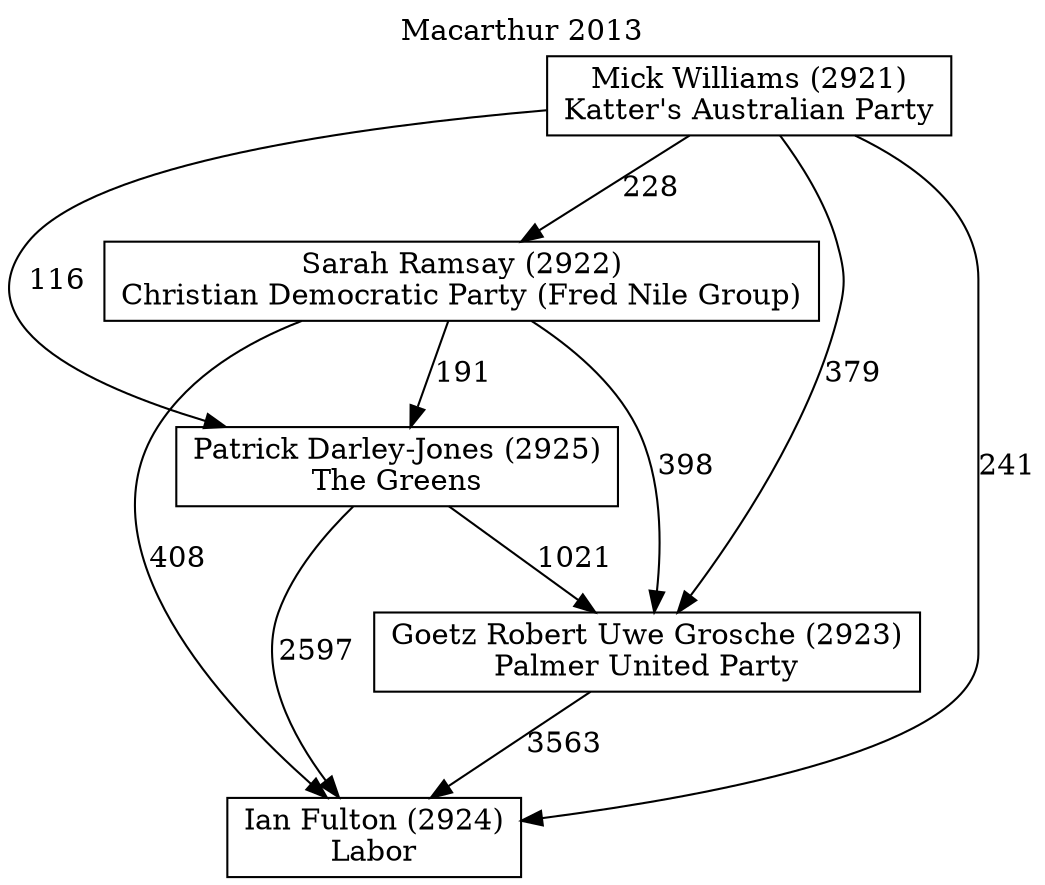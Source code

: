 // House preference flow
digraph "Ian Fulton (2924)_Macarthur_2013" {
	graph [label="Macarthur 2013" labelloc=t mclimit=10]
	node [shape=box]
	"Goetz Robert Uwe Grosche (2923)" [label="Goetz Robert Uwe Grosche (2923)
Palmer United Party"]
	"Ian Fulton (2924)" [label="Ian Fulton (2924)
Labor"]
	"Mick Williams (2921)" [label="Mick Williams (2921)
Katter's Australian Party"]
	"Patrick Darley-Jones (2925)" [label="Patrick Darley-Jones (2925)
The Greens"]
	"Sarah Ramsay (2922)" [label="Sarah Ramsay (2922)
Christian Democratic Party (Fred Nile Group)"]
	"Goetz Robert Uwe Grosche (2923)" -> "Ian Fulton (2924)" [label=3563]
	"Mick Williams (2921)" -> "Goetz Robert Uwe Grosche (2923)" [label=379]
	"Mick Williams (2921)" -> "Ian Fulton (2924)" [label=241]
	"Mick Williams (2921)" -> "Patrick Darley-Jones (2925)" [label=116]
	"Mick Williams (2921)" -> "Sarah Ramsay (2922)" [label=228]
	"Patrick Darley-Jones (2925)" -> "Goetz Robert Uwe Grosche (2923)" [label=1021]
	"Patrick Darley-Jones (2925)" -> "Ian Fulton (2924)" [label=2597]
	"Sarah Ramsay (2922)" -> "Goetz Robert Uwe Grosche (2923)" [label=398]
	"Sarah Ramsay (2922)" -> "Ian Fulton (2924)" [label=408]
	"Sarah Ramsay (2922)" -> "Patrick Darley-Jones (2925)" [label=191]
}
